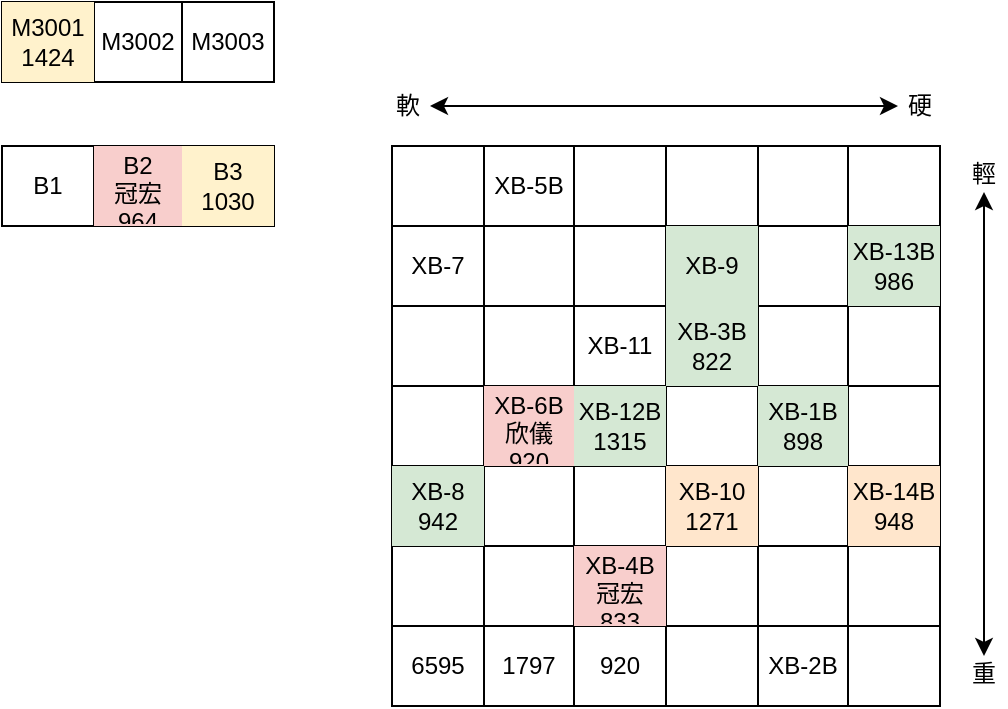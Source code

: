 <mxfile version="16.5.1" type="device"><diagram id="QDJW54Ev_Jfx2gKR4wA0" name="第1頁"><mxGraphModel dx="1422" dy="465" grid="0" gridSize="10" guides="1" tooltips="1" connect="1" arrows="1" fold="1" page="0" pageScale="1" pageWidth="827" pageHeight="1169" math="0" shadow="0"><root><mxCell id="0"/><mxCell id="1" parent="0"/><mxCell id="CmCK0sGTXk7WcvlDMqC_-1" value="" style="shape=table;startSize=0;container=1;collapsible=0;childLayout=tableLayout;" parent="1" vertex="1"><mxGeometry x="338" y="683" width="274" height="280" as="geometry"/></mxCell><mxCell id="CmCK0sGTXk7WcvlDMqC_-2" value="" style="shape=tableRow;horizontal=0;startSize=0;swimlaneHead=0;swimlaneBody=0;top=0;left=0;bottom=0;right=0;collapsible=0;dropTarget=0;fillColor=none;points=[[0,0.5],[1,0.5]];portConstraint=eastwest;" parent="CmCK0sGTXk7WcvlDMqC_-1" vertex="1"><mxGeometry width="274" height="40" as="geometry"/></mxCell><mxCell id="CmCK0sGTXk7WcvlDMqC_-3" value="" style="shape=partialRectangle;html=1;whiteSpace=wrap;connectable=0;overflow=hidden;fillColor=none;top=0;left=0;bottom=0;right=0;pointerEvents=1;" parent="CmCK0sGTXk7WcvlDMqC_-2" vertex="1"><mxGeometry width="46" height="40" as="geometry"><mxRectangle width="46" height="40" as="alternateBounds"/></mxGeometry></mxCell><mxCell id="CmCK0sGTXk7WcvlDMqC_-4" value="XB-5B" style="shape=partialRectangle;html=1;whiteSpace=wrap;connectable=0;overflow=hidden;fillColor=none;top=0;left=0;bottom=0;right=0;pointerEvents=1;" parent="CmCK0sGTXk7WcvlDMqC_-2" vertex="1"><mxGeometry x="46" width="45" height="40" as="geometry"><mxRectangle width="45" height="40" as="alternateBounds"/></mxGeometry></mxCell><mxCell id="CmCK0sGTXk7WcvlDMqC_-5" value="" style="shape=partialRectangle;html=1;whiteSpace=wrap;connectable=0;overflow=hidden;fillColor=none;top=0;left=0;bottom=0;right=0;pointerEvents=1;" parent="CmCK0sGTXk7WcvlDMqC_-2" vertex="1"><mxGeometry x="91" width="46" height="40" as="geometry"><mxRectangle width="46" height="40" as="alternateBounds"/></mxGeometry></mxCell><mxCell id="CmCK0sGTXk7WcvlDMqC_-6" value="" style="shape=partialRectangle;html=1;whiteSpace=wrap;connectable=0;overflow=hidden;fillColor=none;top=0;left=0;bottom=0;right=0;pointerEvents=1;" parent="CmCK0sGTXk7WcvlDMqC_-2" vertex="1"><mxGeometry x="137" width="46" height="40" as="geometry"><mxRectangle width="46" height="40" as="alternateBounds"/></mxGeometry></mxCell><mxCell id="CmCK0sGTXk7WcvlDMqC_-7" value="" style="shape=partialRectangle;html=1;whiteSpace=wrap;connectable=0;overflow=hidden;fillColor=none;top=0;left=0;bottom=0;right=0;pointerEvents=1;" parent="CmCK0sGTXk7WcvlDMqC_-2" vertex="1"><mxGeometry x="183" width="45" height="40" as="geometry"><mxRectangle width="45" height="40" as="alternateBounds"/></mxGeometry></mxCell><mxCell id="CmCK0sGTXk7WcvlDMqC_-8" value="" style="shape=partialRectangle;html=1;whiteSpace=wrap;connectable=0;overflow=hidden;fillColor=none;top=0;left=0;bottom=0;right=0;pointerEvents=1;" parent="CmCK0sGTXk7WcvlDMqC_-2" vertex="1"><mxGeometry x="228" width="46" height="40" as="geometry"><mxRectangle width="46" height="40" as="alternateBounds"/></mxGeometry></mxCell><mxCell id="CmCK0sGTXk7WcvlDMqC_-9" value="" style="shape=tableRow;horizontal=0;startSize=0;swimlaneHead=0;swimlaneBody=0;top=0;left=0;bottom=0;right=0;collapsible=0;dropTarget=0;fillColor=none;points=[[0,0.5],[1,0.5]];portConstraint=eastwest;" parent="CmCK0sGTXk7WcvlDMqC_-1" vertex="1"><mxGeometry y="40" width="274" height="40" as="geometry"/></mxCell><mxCell id="CmCK0sGTXk7WcvlDMqC_-10" value="XB-7" style="shape=partialRectangle;html=1;whiteSpace=wrap;connectable=0;overflow=hidden;fillColor=none;top=0;left=0;bottom=0;right=0;pointerEvents=1;" parent="CmCK0sGTXk7WcvlDMqC_-9" vertex="1"><mxGeometry width="46" height="40" as="geometry"><mxRectangle width="46" height="40" as="alternateBounds"/></mxGeometry></mxCell><mxCell id="CmCK0sGTXk7WcvlDMqC_-11" value="" style="shape=partialRectangle;html=1;whiteSpace=wrap;connectable=0;overflow=hidden;fillColor=none;top=0;left=0;bottom=0;right=0;pointerEvents=1;" parent="CmCK0sGTXk7WcvlDMqC_-9" vertex="1"><mxGeometry x="46" width="45" height="40" as="geometry"><mxRectangle width="45" height="40" as="alternateBounds"/></mxGeometry></mxCell><mxCell id="CmCK0sGTXk7WcvlDMqC_-12" value="" style="shape=partialRectangle;html=1;whiteSpace=wrap;connectable=0;overflow=hidden;fillColor=none;top=0;left=0;bottom=0;right=0;pointerEvents=1;" parent="CmCK0sGTXk7WcvlDMqC_-9" vertex="1"><mxGeometry x="91" width="46" height="40" as="geometry"><mxRectangle width="46" height="40" as="alternateBounds"/></mxGeometry></mxCell><mxCell id="CmCK0sGTXk7WcvlDMqC_-13" value="XB-9" style="shape=partialRectangle;html=1;whiteSpace=wrap;connectable=0;overflow=hidden;fillColor=#d5e8d4;top=0;left=0;bottom=0;right=0;pointerEvents=1;strokeColor=#82b366;" parent="CmCK0sGTXk7WcvlDMqC_-9" vertex="1"><mxGeometry x="137" width="46" height="40" as="geometry"><mxRectangle width="46" height="40" as="alternateBounds"/></mxGeometry></mxCell><mxCell id="CmCK0sGTXk7WcvlDMqC_-14" value="" style="shape=partialRectangle;html=1;whiteSpace=wrap;connectable=0;overflow=hidden;fillColor=none;top=0;left=0;bottom=0;right=0;pointerEvents=1;" parent="CmCK0sGTXk7WcvlDMqC_-9" vertex="1"><mxGeometry x="183" width="45" height="40" as="geometry"><mxRectangle width="45" height="40" as="alternateBounds"/></mxGeometry></mxCell><mxCell id="CmCK0sGTXk7WcvlDMqC_-15" value="XB-13B&lt;br&gt;986" style="shape=partialRectangle;html=1;whiteSpace=wrap;connectable=0;overflow=hidden;fillColor=#d5e8d4;top=0;left=0;bottom=0;right=0;pointerEvents=1;strokeColor=#82b366;" parent="CmCK0sGTXk7WcvlDMqC_-9" vertex="1"><mxGeometry x="228" width="46" height="40" as="geometry"><mxRectangle width="46" height="40" as="alternateBounds"/></mxGeometry></mxCell><mxCell id="CmCK0sGTXk7WcvlDMqC_-16" value="" style="shape=tableRow;horizontal=0;startSize=0;swimlaneHead=0;swimlaneBody=0;top=0;left=0;bottom=0;right=0;collapsible=0;dropTarget=0;fillColor=none;points=[[0,0.5],[1,0.5]];portConstraint=eastwest;" parent="CmCK0sGTXk7WcvlDMqC_-1" vertex="1"><mxGeometry y="80" width="274" height="40" as="geometry"/></mxCell><mxCell id="CmCK0sGTXk7WcvlDMqC_-17" value="" style="shape=partialRectangle;html=1;whiteSpace=wrap;connectable=0;overflow=hidden;fillColor=none;top=0;left=0;bottom=0;right=0;pointerEvents=1;" parent="CmCK0sGTXk7WcvlDMqC_-16" vertex="1"><mxGeometry width="46" height="40" as="geometry"><mxRectangle width="46" height="40" as="alternateBounds"/></mxGeometry></mxCell><mxCell id="CmCK0sGTXk7WcvlDMqC_-18" value="" style="shape=partialRectangle;html=1;whiteSpace=wrap;connectable=0;overflow=hidden;fillColor=none;top=0;left=0;bottom=0;right=0;pointerEvents=1;" parent="CmCK0sGTXk7WcvlDMqC_-16" vertex="1"><mxGeometry x="46" width="45" height="40" as="geometry"><mxRectangle width="45" height="40" as="alternateBounds"/></mxGeometry></mxCell><mxCell id="CmCK0sGTXk7WcvlDMqC_-19" value="&lt;span&gt;XB-11&lt;/span&gt;" style="shape=partialRectangle;html=1;whiteSpace=wrap;connectable=0;overflow=hidden;fillColor=none;top=0;left=0;bottom=0;right=0;pointerEvents=1;" parent="CmCK0sGTXk7WcvlDMqC_-16" vertex="1"><mxGeometry x="91" width="46" height="40" as="geometry"><mxRectangle width="46" height="40" as="alternateBounds"/></mxGeometry></mxCell><mxCell id="CmCK0sGTXk7WcvlDMqC_-20" value="&lt;span&gt;XB-3B&lt;br&gt;822&lt;br&gt;&lt;/span&gt;" style="shape=partialRectangle;html=1;whiteSpace=wrap;connectable=0;overflow=hidden;fillColor=#d5e8d4;top=0;left=0;bottom=0;right=0;pointerEvents=1;strokeColor=#82b366;" parent="CmCK0sGTXk7WcvlDMqC_-16" vertex="1"><mxGeometry x="137" width="46" height="40" as="geometry"><mxRectangle width="46" height="40" as="alternateBounds"/></mxGeometry></mxCell><mxCell id="CmCK0sGTXk7WcvlDMqC_-21" value="" style="shape=partialRectangle;html=1;whiteSpace=wrap;connectable=0;overflow=hidden;fillColor=none;top=0;left=0;bottom=0;right=0;pointerEvents=1;" parent="CmCK0sGTXk7WcvlDMqC_-16" vertex="1"><mxGeometry x="183" width="45" height="40" as="geometry"><mxRectangle width="45" height="40" as="alternateBounds"/></mxGeometry></mxCell><mxCell id="CmCK0sGTXk7WcvlDMqC_-22" value="" style="shape=partialRectangle;html=1;whiteSpace=wrap;connectable=0;overflow=hidden;fillColor=none;top=0;left=0;bottom=0;right=0;pointerEvents=1;" parent="CmCK0sGTXk7WcvlDMqC_-16" vertex="1"><mxGeometry x="228" width="46" height="40" as="geometry"><mxRectangle width="46" height="40" as="alternateBounds"/></mxGeometry></mxCell><mxCell id="CmCK0sGTXk7WcvlDMqC_-23" value="" style="shape=tableRow;horizontal=0;startSize=0;swimlaneHead=0;swimlaneBody=0;top=0;left=0;bottom=0;right=0;collapsible=0;dropTarget=0;fillColor=none;points=[[0,0.5],[1,0.5]];portConstraint=eastwest;" parent="CmCK0sGTXk7WcvlDMqC_-1" vertex="1"><mxGeometry y="120" width="274" height="40" as="geometry"/></mxCell><mxCell id="CmCK0sGTXk7WcvlDMqC_-24" value="" style="shape=partialRectangle;html=1;whiteSpace=wrap;connectable=0;overflow=hidden;fillColor=none;top=0;left=0;bottom=0;right=0;pointerEvents=1;" parent="CmCK0sGTXk7WcvlDMqC_-23" vertex="1"><mxGeometry width="46" height="40" as="geometry"><mxRectangle width="46" height="40" as="alternateBounds"/></mxGeometry></mxCell><mxCell id="CmCK0sGTXk7WcvlDMqC_-25" value="&lt;span&gt;XB-6B&lt;br&gt;欣儀&lt;br&gt;920&lt;br&gt;&lt;/span&gt;" style="shape=partialRectangle;html=1;whiteSpace=wrap;connectable=0;overflow=hidden;fillColor=#f8cecc;top=0;left=0;bottom=0;right=0;pointerEvents=1;strokeColor=#b85450;" parent="CmCK0sGTXk7WcvlDMqC_-23" vertex="1"><mxGeometry x="46" width="45" height="40" as="geometry"><mxRectangle width="45" height="40" as="alternateBounds"/></mxGeometry></mxCell><mxCell id="CmCK0sGTXk7WcvlDMqC_-26" value="&lt;span&gt;XB-12B&lt;br&gt;1315&lt;br&gt;&lt;/span&gt;" style="shape=partialRectangle;html=1;whiteSpace=wrap;connectable=0;overflow=hidden;fillColor=#d5e8d4;top=0;left=0;bottom=0;right=0;pointerEvents=1;strokeColor=#82b366;" parent="CmCK0sGTXk7WcvlDMqC_-23" vertex="1"><mxGeometry x="91" width="46" height="40" as="geometry"><mxRectangle width="46" height="40" as="alternateBounds"/></mxGeometry></mxCell><mxCell id="CmCK0sGTXk7WcvlDMqC_-27" value="" style="shape=partialRectangle;html=1;whiteSpace=wrap;connectable=0;overflow=hidden;fillColor=none;top=0;left=0;bottom=0;right=0;pointerEvents=1;" parent="CmCK0sGTXk7WcvlDMqC_-23" vertex="1"><mxGeometry x="137" width="46" height="40" as="geometry"><mxRectangle width="46" height="40" as="alternateBounds"/></mxGeometry></mxCell><mxCell id="CmCK0sGTXk7WcvlDMqC_-28" value="&lt;span&gt;XB-1B&lt;br&gt;898&lt;br&gt;&lt;/span&gt;" style="shape=partialRectangle;html=1;whiteSpace=wrap;connectable=0;overflow=hidden;fillColor=#d5e8d4;top=0;left=0;bottom=0;right=0;pointerEvents=1;strokeColor=#82b366;" parent="CmCK0sGTXk7WcvlDMqC_-23" vertex="1"><mxGeometry x="183" width="45" height="40" as="geometry"><mxRectangle width="45" height="40" as="alternateBounds"/></mxGeometry></mxCell><mxCell id="CmCK0sGTXk7WcvlDMqC_-29" value="" style="shape=partialRectangle;html=1;whiteSpace=wrap;connectable=0;overflow=hidden;fillColor=none;top=0;left=0;bottom=0;right=0;pointerEvents=1;" parent="CmCK0sGTXk7WcvlDMqC_-23" vertex="1"><mxGeometry x="228" width="46" height="40" as="geometry"><mxRectangle width="46" height="40" as="alternateBounds"/></mxGeometry></mxCell><mxCell id="CmCK0sGTXk7WcvlDMqC_-30" value="" style="shape=tableRow;horizontal=0;startSize=0;swimlaneHead=0;swimlaneBody=0;top=0;left=0;bottom=0;right=0;collapsible=0;dropTarget=0;fillColor=none;points=[[0,0.5],[1,0.5]];portConstraint=eastwest;" parent="CmCK0sGTXk7WcvlDMqC_-1" vertex="1"><mxGeometry y="160" width="274" height="40" as="geometry"/></mxCell><mxCell id="CmCK0sGTXk7WcvlDMqC_-31" value="&lt;span&gt;XB-8&lt;br&gt;942&lt;br&gt;&lt;/span&gt;" style="shape=partialRectangle;html=1;whiteSpace=wrap;connectable=0;overflow=hidden;fillColor=#d5e8d4;top=0;left=0;bottom=0;right=0;pointerEvents=1;strokeColor=#82b366;" parent="CmCK0sGTXk7WcvlDMqC_-30" vertex="1"><mxGeometry width="46" height="40" as="geometry"><mxRectangle width="46" height="40" as="alternateBounds"/></mxGeometry></mxCell><mxCell id="CmCK0sGTXk7WcvlDMqC_-32" value="" style="shape=partialRectangle;html=1;whiteSpace=wrap;connectable=0;overflow=hidden;fillColor=none;top=0;left=0;bottom=0;right=0;pointerEvents=1;" parent="CmCK0sGTXk7WcvlDMqC_-30" vertex="1"><mxGeometry x="46" width="45" height="40" as="geometry"><mxRectangle width="45" height="40" as="alternateBounds"/></mxGeometry></mxCell><mxCell id="CmCK0sGTXk7WcvlDMqC_-33" value="" style="shape=partialRectangle;html=1;whiteSpace=wrap;connectable=0;overflow=hidden;fillColor=none;top=0;left=0;bottom=0;right=0;pointerEvents=1;" parent="CmCK0sGTXk7WcvlDMqC_-30" vertex="1"><mxGeometry x="91" width="46" height="40" as="geometry"><mxRectangle width="46" height="40" as="alternateBounds"/></mxGeometry></mxCell><mxCell id="CmCK0sGTXk7WcvlDMqC_-34" value="&lt;span&gt;XB-10&lt;br&gt;1271&lt;br&gt;&lt;/span&gt;" style="shape=partialRectangle;html=1;whiteSpace=wrap;connectable=0;overflow=hidden;fillColor=#ffe6cc;top=0;left=0;bottom=0;right=0;pointerEvents=1;strokeColor=#d79b00;" parent="CmCK0sGTXk7WcvlDMqC_-30" vertex="1"><mxGeometry x="137" width="46" height="40" as="geometry"><mxRectangle width="46" height="40" as="alternateBounds"/></mxGeometry></mxCell><mxCell id="CmCK0sGTXk7WcvlDMqC_-35" value="" style="shape=partialRectangle;html=1;whiteSpace=wrap;connectable=0;overflow=hidden;fillColor=none;top=0;left=0;bottom=0;right=0;pointerEvents=1;" parent="CmCK0sGTXk7WcvlDMqC_-30" vertex="1"><mxGeometry x="183" width="45" height="40" as="geometry"><mxRectangle width="45" height="40" as="alternateBounds"/></mxGeometry></mxCell><mxCell id="CmCK0sGTXk7WcvlDMqC_-36" value="&lt;span&gt;XB-14B&lt;br&gt;948&lt;br&gt;&lt;/span&gt;" style="shape=partialRectangle;html=1;whiteSpace=wrap;connectable=0;overflow=hidden;fillColor=#ffe6cc;top=0;left=0;bottom=0;right=0;pointerEvents=1;strokeColor=#d79b00;" parent="CmCK0sGTXk7WcvlDMqC_-30" vertex="1"><mxGeometry x="228" width="46" height="40" as="geometry"><mxRectangle width="46" height="40" as="alternateBounds"/></mxGeometry></mxCell><mxCell id="CmCK0sGTXk7WcvlDMqC_-37" value="" style="shape=tableRow;horizontal=0;startSize=0;swimlaneHead=0;swimlaneBody=0;top=0;left=0;bottom=0;right=0;collapsible=0;dropTarget=0;fillColor=none;points=[[0,0.5],[1,0.5]];portConstraint=eastwest;" parent="CmCK0sGTXk7WcvlDMqC_-1" vertex="1"><mxGeometry y="200" width="274" height="40" as="geometry"/></mxCell><mxCell id="CmCK0sGTXk7WcvlDMqC_-38" value="" style="shape=partialRectangle;html=1;whiteSpace=wrap;connectable=0;overflow=hidden;fillColor=none;top=0;left=0;bottom=0;right=0;pointerEvents=1;" parent="CmCK0sGTXk7WcvlDMqC_-37" vertex="1"><mxGeometry width="46" height="40" as="geometry"><mxRectangle width="46" height="40" as="alternateBounds"/></mxGeometry></mxCell><mxCell id="CmCK0sGTXk7WcvlDMqC_-39" value="" style="shape=partialRectangle;html=1;whiteSpace=wrap;connectable=0;overflow=hidden;fillColor=none;top=0;left=0;bottom=0;right=0;pointerEvents=1;" parent="CmCK0sGTXk7WcvlDMqC_-37" vertex="1"><mxGeometry x="46" width="45" height="40" as="geometry"><mxRectangle width="45" height="40" as="alternateBounds"/></mxGeometry></mxCell><mxCell id="CmCK0sGTXk7WcvlDMqC_-40" value="&lt;span&gt;XB-4B&lt;br&gt;冠宏&lt;br&gt;833&lt;br&gt;&lt;/span&gt;" style="shape=partialRectangle;html=1;whiteSpace=wrap;connectable=0;overflow=hidden;fillColor=#f8cecc;top=0;left=0;bottom=0;right=0;pointerEvents=1;strokeColor=#b85450;" parent="CmCK0sGTXk7WcvlDMqC_-37" vertex="1"><mxGeometry x="91" width="46" height="40" as="geometry"><mxRectangle width="46" height="40" as="alternateBounds"/></mxGeometry></mxCell><mxCell id="CmCK0sGTXk7WcvlDMqC_-41" value="" style="shape=partialRectangle;html=1;whiteSpace=wrap;connectable=0;overflow=hidden;fillColor=none;top=0;left=0;bottom=0;right=0;pointerEvents=1;" parent="CmCK0sGTXk7WcvlDMqC_-37" vertex="1"><mxGeometry x="137" width="46" height="40" as="geometry"><mxRectangle width="46" height="40" as="alternateBounds"/></mxGeometry></mxCell><mxCell id="CmCK0sGTXk7WcvlDMqC_-42" value="" style="shape=partialRectangle;html=1;whiteSpace=wrap;connectable=0;overflow=hidden;fillColor=none;top=0;left=0;bottom=0;right=0;pointerEvents=1;" parent="CmCK0sGTXk7WcvlDMqC_-37" vertex="1"><mxGeometry x="183" width="45" height="40" as="geometry"><mxRectangle width="45" height="40" as="alternateBounds"/></mxGeometry></mxCell><mxCell id="CmCK0sGTXk7WcvlDMqC_-43" value="" style="shape=partialRectangle;html=1;whiteSpace=wrap;connectable=0;overflow=hidden;fillColor=none;top=0;left=0;bottom=0;right=0;pointerEvents=1;" parent="CmCK0sGTXk7WcvlDMqC_-37" vertex="1"><mxGeometry x="228" width="46" height="40" as="geometry"><mxRectangle width="46" height="40" as="alternateBounds"/></mxGeometry></mxCell><mxCell id="CmCK0sGTXk7WcvlDMqC_-44" value="" style="shape=tableRow;horizontal=0;startSize=0;swimlaneHead=0;swimlaneBody=0;top=0;left=0;bottom=0;right=0;collapsible=0;dropTarget=0;fillColor=none;points=[[0,0.5],[1,0.5]];portConstraint=eastwest;" parent="CmCK0sGTXk7WcvlDMqC_-1" vertex="1"><mxGeometry y="240" width="274" height="40" as="geometry"/></mxCell><mxCell id="CmCK0sGTXk7WcvlDMqC_-45" value="6595" style="shape=partialRectangle;html=1;whiteSpace=wrap;connectable=0;overflow=hidden;fillColor=none;top=0;left=0;bottom=0;right=0;pointerEvents=1;" parent="CmCK0sGTXk7WcvlDMqC_-44" vertex="1"><mxGeometry width="46" height="40" as="geometry"><mxRectangle width="46" height="40" as="alternateBounds"/></mxGeometry></mxCell><mxCell id="CmCK0sGTXk7WcvlDMqC_-46" value="1797" style="shape=partialRectangle;html=1;whiteSpace=wrap;connectable=0;overflow=hidden;fillColor=none;top=0;left=0;bottom=0;right=0;pointerEvents=1;" parent="CmCK0sGTXk7WcvlDMqC_-44" vertex="1"><mxGeometry x="46" width="45" height="40" as="geometry"><mxRectangle width="45" height="40" as="alternateBounds"/></mxGeometry></mxCell><mxCell id="CmCK0sGTXk7WcvlDMqC_-47" value="920" style="shape=partialRectangle;html=1;whiteSpace=wrap;connectable=0;overflow=hidden;fillColor=none;top=0;left=0;bottom=0;right=0;pointerEvents=1;" parent="CmCK0sGTXk7WcvlDMqC_-44" vertex="1"><mxGeometry x="91" width="46" height="40" as="geometry"><mxRectangle width="46" height="40" as="alternateBounds"/></mxGeometry></mxCell><mxCell id="CmCK0sGTXk7WcvlDMqC_-48" value="" style="shape=partialRectangle;html=1;whiteSpace=wrap;connectable=0;overflow=hidden;fillColor=none;top=0;left=0;bottom=0;right=0;pointerEvents=1;" parent="CmCK0sGTXk7WcvlDMqC_-44" vertex="1"><mxGeometry x="137" width="46" height="40" as="geometry"><mxRectangle width="46" height="40" as="alternateBounds"/></mxGeometry></mxCell><mxCell id="CmCK0sGTXk7WcvlDMqC_-49" value="&lt;span&gt;XB-2B&lt;/span&gt;" style="shape=partialRectangle;html=1;whiteSpace=wrap;connectable=0;overflow=hidden;fillColor=none;top=0;left=0;bottom=0;right=0;pointerEvents=1;" parent="CmCK0sGTXk7WcvlDMqC_-44" vertex="1"><mxGeometry x="183" width="45" height="40" as="geometry"><mxRectangle width="45" height="40" as="alternateBounds"/></mxGeometry></mxCell><mxCell id="CmCK0sGTXk7WcvlDMqC_-50" value="" style="shape=partialRectangle;html=1;whiteSpace=wrap;connectable=0;overflow=hidden;fillColor=none;top=0;left=0;bottom=0;right=0;pointerEvents=1;" parent="CmCK0sGTXk7WcvlDMqC_-44" vertex="1"><mxGeometry x="228" width="46" height="40" as="geometry"><mxRectangle width="46" height="40" as="alternateBounds"/></mxGeometry></mxCell><mxCell id="CmCK0sGTXk7WcvlDMqC_-57" style="edgeStyle=orthogonalEdgeStyle;rounded=0;orthogonalLoop=1;jettySize=auto;html=1;startArrow=classic;startFill=1;" parent="1" source="CmCK0sGTXk7WcvlDMqC_-51" target="CmCK0sGTXk7WcvlDMqC_-52" edge="1"><mxGeometry relative="1" as="geometry"/></mxCell><mxCell id="CmCK0sGTXk7WcvlDMqC_-51" value="輕" style="text;html=1;strokeColor=none;fillColor=none;align=center;verticalAlign=middle;whiteSpace=wrap;rounded=0;" parent="1" vertex="1"><mxGeometry x="623" y="688" width="22" height="18" as="geometry"/></mxCell><mxCell id="CmCK0sGTXk7WcvlDMqC_-52" value="重" style="text;html=1;strokeColor=none;fillColor=none;align=center;verticalAlign=middle;whiteSpace=wrap;rounded=0;" parent="1" vertex="1"><mxGeometry x="623" y="938" width="22" height="18" as="geometry"/></mxCell><mxCell id="CmCK0sGTXk7WcvlDMqC_-55" style="edgeStyle=orthogonalEdgeStyle;rounded=0;orthogonalLoop=1;jettySize=auto;html=1;entryX=0;entryY=0.5;entryDx=0;entryDy=0;startArrow=classic;startFill=1;" parent="1" source="CmCK0sGTXk7WcvlDMqC_-53" target="CmCK0sGTXk7WcvlDMqC_-54" edge="1"><mxGeometry relative="1" as="geometry"/></mxCell><mxCell id="CmCK0sGTXk7WcvlDMqC_-53" value="軟" style="text;html=1;strokeColor=none;fillColor=none;align=center;verticalAlign=middle;whiteSpace=wrap;rounded=0;" parent="1" vertex="1"><mxGeometry x="335" y="654" width="22" height="18" as="geometry"/></mxCell><mxCell id="CmCK0sGTXk7WcvlDMqC_-54" value="硬" style="text;html=1;strokeColor=none;fillColor=none;align=center;verticalAlign=middle;whiteSpace=wrap;rounded=0;" parent="1" vertex="1"><mxGeometry x="591" y="654" width="22" height="18" as="geometry"/></mxCell><mxCell id="CmCK0sGTXk7WcvlDMqC_-59" value="" style="shape=table;startSize=0;container=1;collapsible=0;childLayout=tableLayout;" parent="1" vertex="1"><mxGeometry x="143" y="683" width="136" height="40" as="geometry"/></mxCell><mxCell id="CmCK0sGTXk7WcvlDMqC_-60" value="" style="shape=tableRow;horizontal=0;startSize=0;swimlaneHead=0;swimlaneBody=0;top=0;left=0;bottom=0;right=0;collapsible=0;dropTarget=0;fillColor=none;points=[[0,0.5],[1,0.5]];portConstraint=eastwest;" parent="CmCK0sGTXk7WcvlDMqC_-59" vertex="1"><mxGeometry width="136" height="40" as="geometry"/></mxCell><mxCell id="CmCK0sGTXk7WcvlDMqC_-61" value="B1" style="shape=partialRectangle;html=1;whiteSpace=wrap;connectable=0;overflow=hidden;fillColor=none;top=0;left=0;bottom=0;right=0;pointerEvents=1;" parent="CmCK0sGTXk7WcvlDMqC_-60" vertex="1"><mxGeometry width="46" height="40" as="geometry"><mxRectangle width="46" height="40" as="alternateBounds"/></mxGeometry></mxCell><mxCell id="CmCK0sGTXk7WcvlDMqC_-62" value="&lt;span&gt;B2&lt;br&gt;&lt;/span&gt;冠宏&lt;br&gt;&lt;span&gt;964&lt;br&gt;&lt;/span&gt;" style="shape=partialRectangle;html=1;whiteSpace=wrap;connectable=0;overflow=hidden;fillColor=#f8cecc;top=0;left=0;bottom=0;right=0;pointerEvents=1;strokeColor=#b85450;" parent="CmCK0sGTXk7WcvlDMqC_-60" vertex="1"><mxGeometry x="46" width="44" height="40" as="geometry"><mxRectangle width="44" height="40" as="alternateBounds"/></mxGeometry></mxCell><mxCell id="CmCK0sGTXk7WcvlDMqC_-63" value="&lt;span&gt;B3&lt;br&gt;1030&lt;br&gt;&lt;/span&gt;" style="shape=partialRectangle;html=1;whiteSpace=wrap;connectable=0;overflow=hidden;fillColor=#fff2cc;top=0;left=0;bottom=0;right=0;pointerEvents=1;strokeColor=#d6b656;" parent="CmCK0sGTXk7WcvlDMqC_-60" vertex="1"><mxGeometry x="90" width="46" height="40" as="geometry"><mxRectangle width="46" height="40" as="alternateBounds"/></mxGeometry></mxCell><mxCell id="CmCK0sGTXk7WcvlDMqC_-64" value="" style="shape=table;startSize=0;container=1;collapsible=0;childLayout=tableLayout;" parent="1" vertex="1"><mxGeometry x="143" y="611" width="136" height="40" as="geometry"/></mxCell><mxCell id="CmCK0sGTXk7WcvlDMqC_-65" value="" style="shape=tableRow;horizontal=0;startSize=0;swimlaneHead=0;swimlaneBody=0;top=0;left=0;bottom=0;right=0;collapsible=0;dropTarget=0;fillColor=none;points=[[0,0.5],[1,0.5]];portConstraint=eastwest;" parent="CmCK0sGTXk7WcvlDMqC_-64" vertex="1"><mxGeometry width="136" height="40" as="geometry"/></mxCell><mxCell id="CmCK0sGTXk7WcvlDMqC_-66" value="M3001&lt;br&gt;1424" style="shape=partialRectangle;html=1;whiteSpace=wrap;connectable=0;overflow=hidden;fillColor=#fff2cc;top=0;left=0;bottom=0;right=0;pointerEvents=1;strokeColor=#d6b656;" parent="CmCK0sGTXk7WcvlDMqC_-65" vertex="1"><mxGeometry width="46" height="40" as="geometry"><mxRectangle width="46" height="40" as="alternateBounds"/></mxGeometry></mxCell><mxCell id="CmCK0sGTXk7WcvlDMqC_-67" value="M3002&lt;span&gt;&lt;br&gt;&lt;/span&gt;" style="shape=partialRectangle;html=1;whiteSpace=wrap;connectable=0;overflow=hidden;fillColor=none;top=0;left=0;bottom=0;right=0;pointerEvents=1;strokeColor=default;" parent="CmCK0sGTXk7WcvlDMqC_-65" vertex="1"><mxGeometry x="46" width="44" height="40" as="geometry"><mxRectangle width="44" height="40" as="alternateBounds"/></mxGeometry></mxCell><mxCell id="CmCK0sGTXk7WcvlDMqC_-68" value="M3003&lt;span&gt;&lt;br&gt;&lt;/span&gt;" style="shape=partialRectangle;html=1;whiteSpace=wrap;connectable=0;overflow=hidden;fillColor=none;top=0;left=0;bottom=0;right=0;pointerEvents=1;strokeColor=default;" parent="CmCK0sGTXk7WcvlDMqC_-65" vertex="1"><mxGeometry x="90" width="46" height="40" as="geometry"><mxRectangle width="46" height="40" as="alternateBounds"/></mxGeometry></mxCell></root></mxGraphModel></diagram></mxfile>